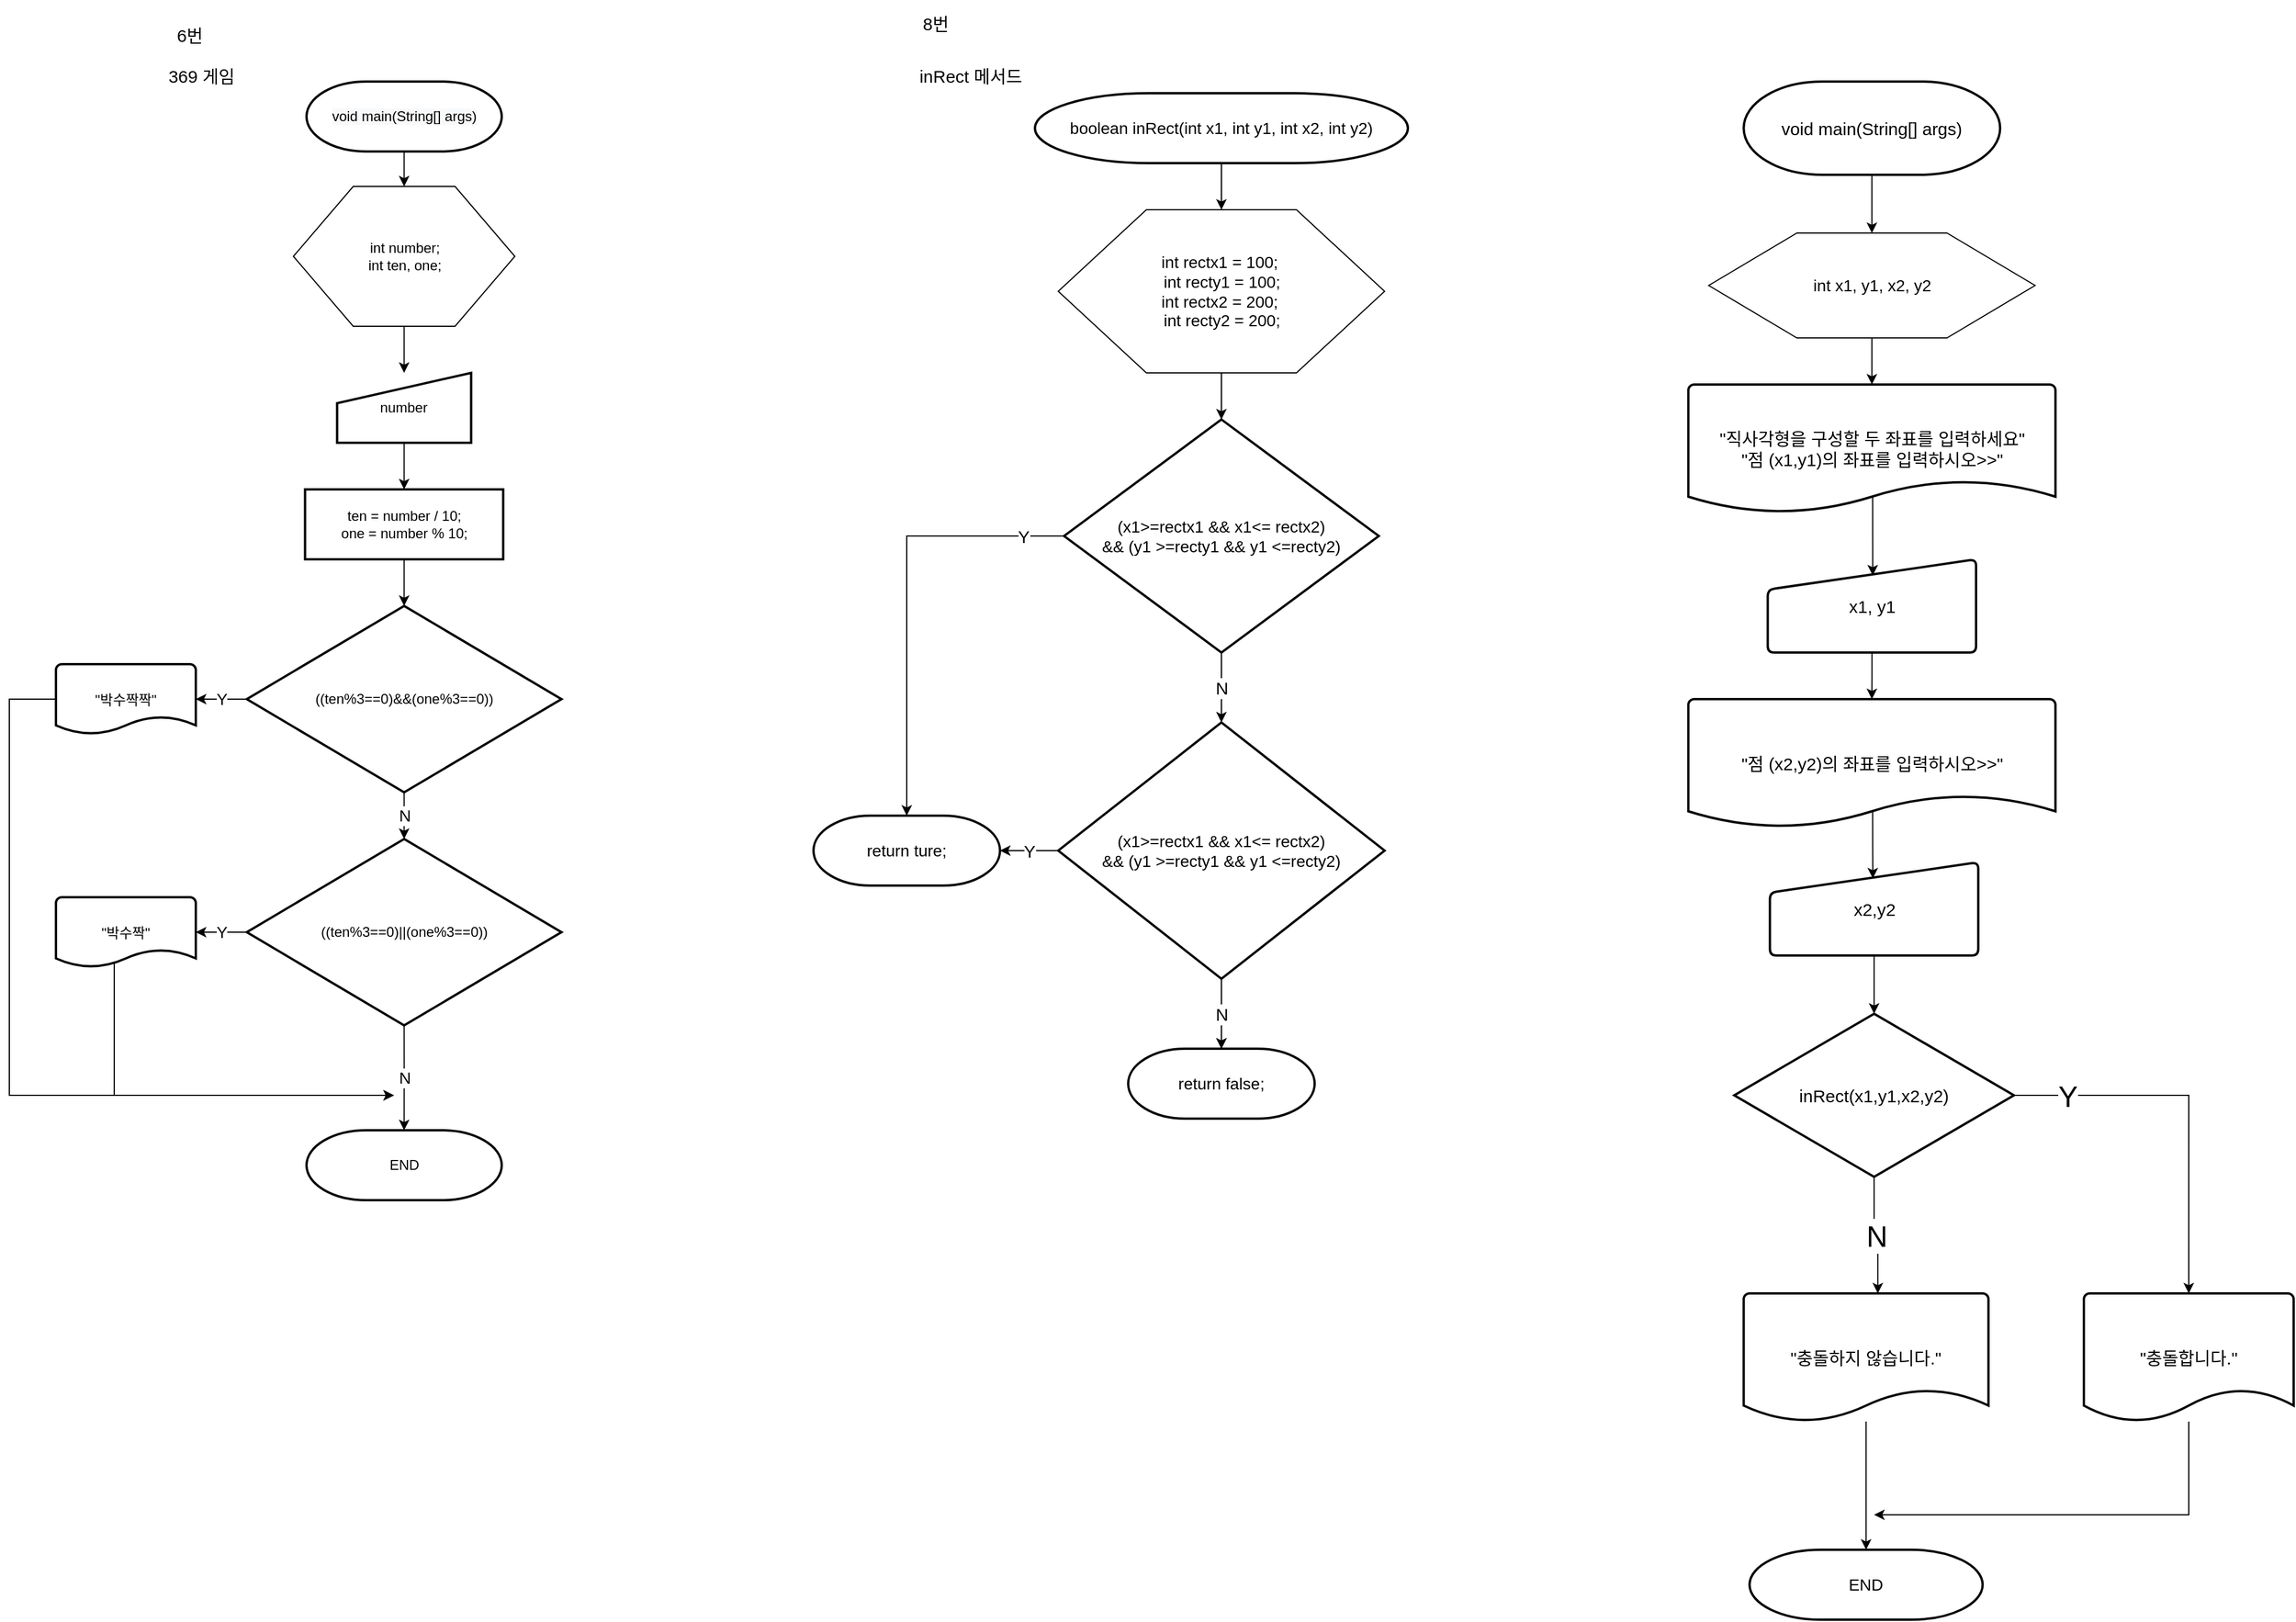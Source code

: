<mxfile version="14.4.4" type="github">
  <diagram id="C5RBs43oDa-KdzZeNtuy" name="Page-1">
    <mxGraphModel dx="2370" dy="1323" grid="1" gridSize="10" guides="1" tooltips="1" connect="1" arrows="1" fold="1" page="1" pageScale="1" pageWidth="827" pageHeight="1169" math="0" shadow="0">
      <root>
        <mxCell id="WIyWlLk6GJQsqaUBKTNV-0" />
        <mxCell id="WIyWlLk6GJQsqaUBKTNV-1" parent="WIyWlLk6GJQsqaUBKTNV-0" />
        <mxCell id="5tqb1Q8tlAFIYyy0v0kL-23" style="edgeStyle=orthogonalEdgeStyle;rounded=0;orthogonalLoop=1;jettySize=auto;html=1;entryX=0.5;entryY=0;entryDx=0;entryDy=0;fontSize=14;" edge="1" parent="WIyWlLk6GJQsqaUBKTNV-1" source="5tqb1Q8tlAFIYyy0v0kL-1" target="5tqb1Q8tlAFIYyy0v0kL-2">
          <mxGeometry relative="1" as="geometry" />
        </mxCell>
        <mxCell id="5tqb1Q8tlAFIYyy0v0kL-1" value="int number;&lt;br&gt;int ten, one;" style="verticalLabelPosition=middle;verticalAlign=middle;html=1;shape=hexagon;perimeter=hexagonPerimeter2;arcSize=6;size=0.27;labelPosition=center;align=center;" vertex="1" parent="WIyWlLk6GJQsqaUBKTNV-1">
          <mxGeometry x="343.75" y="160" width="190" height="120" as="geometry" />
        </mxCell>
        <mxCell id="5tqb1Q8tlAFIYyy0v0kL-24" style="edgeStyle=orthogonalEdgeStyle;rounded=0;orthogonalLoop=1;jettySize=auto;html=1;exitX=0.5;exitY=1;exitDx=0;exitDy=0;entryX=0.5;entryY=0;entryDx=0;entryDy=0;fontSize=14;" edge="1" parent="WIyWlLk6GJQsqaUBKTNV-1" source="5tqb1Q8tlAFIYyy0v0kL-2" target="5tqb1Q8tlAFIYyy0v0kL-4">
          <mxGeometry relative="1" as="geometry" />
        </mxCell>
        <mxCell id="5tqb1Q8tlAFIYyy0v0kL-2" value="number" style="html=1;strokeWidth=2;shape=manualInput;whiteSpace=wrap;rounded=1;size=26;arcSize=0;" vertex="1" parent="WIyWlLk6GJQsqaUBKTNV-1">
          <mxGeometry x="381.25" y="320" width="115" height="60" as="geometry" />
        </mxCell>
        <mxCell id="5tqb1Q8tlAFIYyy0v0kL-25" style="edgeStyle=orthogonalEdgeStyle;rounded=0;orthogonalLoop=1;jettySize=auto;html=1;exitX=0.5;exitY=1;exitDx=0;exitDy=0;entryX=0.5;entryY=0;entryDx=0;entryDy=0;entryPerimeter=0;fontSize=14;" edge="1" parent="WIyWlLk6GJQsqaUBKTNV-1" source="5tqb1Q8tlAFIYyy0v0kL-4" target="5tqb1Q8tlAFIYyy0v0kL-5">
          <mxGeometry relative="1" as="geometry" />
        </mxCell>
        <mxCell id="5tqb1Q8tlAFIYyy0v0kL-4" value="ten = number / 10;&lt;br&gt;one = number % 10;" style="rounded=1;whiteSpace=wrap;html=1;absoluteArcSize=1;arcSize=0;strokeWidth=2;" vertex="1" parent="WIyWlLk6GJQsqaUBKTNV-1">
          <mxGeometry x="353.75" y="420" width="170" height="60" as="geometry" />
        </mxCell>
        <mxCell id="5tqb1Q8tlAFIYyy0v0kL-19" value="Y" style="edgeStyle=orthogonalEdgeStyle;rounded=0;orthogonalLoop=1;jettySize=auto;html=1;exitX=0;exitY=0.5;exitDx=0;exitDy=0;exitPerimeter=0;entryX=1;entryY=0.5;entryDx=0;entryDy=0;entryPerimeter=0;fontSize=14;" edge="1" parent="WIyWlLk6GJQsqaUBKTNV-1" source="5tqb1Q8tlAFIYyy0v0kL-5" target="5tqb1Q8tlAFIYyy0v0kL-18">
          <mxGeometry relative="1" as="geometry" />
        </mxCell>
        <mxCell id="5tqb1Q8tlAFIYyy0v0kL-20" value="N" style="edgeStyle=orthogonalEdgeStyle;rounded=0;orthogonalLoop=1;jettySize=auto;html=1;exitX=0.5;exitY=1;exitDx=0;exitDy=0;exitPerimeter=0;entryX=0.5;entryY=0;entryDx=0;entryDy=0;entryPerimeter=0;fontSize=14;" edge="1" parent="WIyWlLk6GJQsqaUBKTNV-1" source="5tqb1Q8tlAFIYyy0v0kL-5" target="5tqb1Q8tlAFIYyy0v0kL-7">
          <mxGeometry relative="1" as="geometry" />
        </mxCell>
        <mxCell id="5tqb1Q8tlAFIYyy0v0kL-5" value="((ten%3==0)&amp;amp;&amp;amp;(one%3==0))" style="strokeWidth=2;html=1;shape=mxgraph.flowchart.decision;whiteSpace=wrap;" vertex="1" parent="WIyWlLk6GJQsqaUBKTNV-1">
          <mxGeometry x="303.75" y="520" width="270" height="160" as="geometry" />
        </mxCell>
        <mxCell id="5tqb1Q8tlAFIYyy0v0kL-14" value="N" style="edgeStyle=orthogonalEdgeStyle;rounded=0;orthogonalLoop=1;jettySize=auto;html=1;exitX=0.5;exitY=1;exitDx=0;exitDy=0;exitPerimeter=0;fontSize=14;" edge="1" parent="WIyWlLk6GJQsqaUBKTNV-1" source="5tqb1Q8tlAFIYyy0v0kL-7" target="5tqb1Q8tlAFIYyy0v0kL-12">
          <mxGeometry relative="1" as="geometry" />
        </mxCell>
        <mxCell id="5tqb1Q8tlAFIYyy0v0kL-15" value="Y" style="edgeStyle=orthogonalEdgeStyle;rounded=0;orthogonalLoop=1;jettySize=auto;html=1;exitX=0;exitY=0.5;exitDx=0;exitDy=0;exitPerimeter=0;entryX=1;entryY=0.5;entryDx=0;entryDy=0;fontSize=14;" edge="1" parent="WIyWlLk6GJQsqaUBKTNV-1" source="5tqb1Q8tlAFIYyy0v0kL-7">
          <mxGeometry relative="1" as="geometry">
            <mxPoint x="260" y="800" as="targetPoint" />
          </mxGeometry>
        </mxCell>
        <mxCell id="5tqb1Q8tlAFIYyy0v0kL-7" value="((ten%3==0)||(one%3==0))" style="strokeWidth=2;html=1;shape=mxgraph.flowchart.decision;whiteSpace=wrap;" vertex="1" parent="WIyWlLk6GJQsqaUBKTNV-1">
          <mxGeometry x="303.75" y="720" width="270" height="160" as="geometry" />
        </mxCell>
        <mxCell id="5tqb1Q8tlAFIYyy0v0kL-16" style="edgeStyle=orthogonalEdgeStyle;rounded=0;orthogonalLoop=1;jettySize=auto;html=1;fontSize=14;exitX=0.475;exitY=0.9;exitDx=0;exitDy=0;exitPerimeter=0;" edge="1" parent="WIyWlLk6GJQsqaUBKTNV-1" source="5tqb1Q8tlAFIYyy0v0kL-17">
          <mxGeometry relative="1" as="geometry">
            <mxPoint x="430" y="940" as="targetPoint" />
            <mxPoint x="175" y="835" as="sourcePoint" />
            <Array as="points">
              <mxPoint x="190" y="824" />
              <mxPoint x="190" y="940" />
            </Array>
          </mxGeometry>
        </mxCell>
        <mxCell id="5tqb1Q8tlAFIYyy0v0kL-22" style="edgeStyle=orthogonalEdgeStyle;rounded=0;orthogonalLoop=1;jettySize=auto;html=1;exitX=0.5;exitY=1;exitDx=0;exitDy=0;exitPerimeter=0;entryX=0.5;entryY=0;entryDx=0;entryDy=0;fontSize=14;" edge="1" parent="WIyWlLk6GJQsqaUBKTNV-1" source="5tqb1Q8tlAFIYyy0v0kL-11" target="5tqb1Q8tlAFIYyy0v0kL-1">
          <mxGeometry relative="1" as="geometry" />
        </mxCell>
        <mxCell id="5tqb1Q8tlAFIYyy0v0kL-11" value="&#xa;&#xa;&lt;span style=&quot;color: rgb(0, 0, 0); font-family: helvetica; font-size: 12px; font-style: normal; font-weight: 400; letter-spacing: normal; text-align: center; text-indent: 0px; text-transform: none; word-spacing: 0px; background-color: rgb(248, 249, 250); display: inline; float: none;&quot;&gt;void main(String[] args)&lt;/span&gt;&#xa;&#xa;" style="strokeWidth=2;html=1;shape=mxgraph.flowchart.terminator;whiteSpace=wrap;" vertex="1" parent="WIyWlLk6GJQsqaUBKTNV-1">
          <mxGeometry x="355" y="70" width="167.5" height="60" as="geometry" />
        </mxCell>
        <mxCell id="5tqb1Q8tlAFIYyy0v0kL-12" value="END" style="strokeWidth=2;html=1;shape=mxgraph.flowchart.terminator;whiteSpace=wrap;" vertex="1" parent="WIyWlLk6GJQsqaUBKTNV-1">
          <mxGeometry x="355" y="970" width="167.5" height="60" as="geometry" />
        </mxCell>
        <mxCell id="5tqb1Q8tlAFIYyy0v0kL-17" value="&lt;span style=&quot;font-size: 12px&quot;&gt;&quot;박수짝&quot;&lt;/span&gt;" style="strokeWidth=2;html=1;shape=mxgraph.flowchart.document2;whiteSpace=wrap;size=0.25;fontSize=14;" vertex="1" parent="WIyWlLk6GJQsqaUBKTNV-1">
          <mxGeometry x="140" y="770" width="120" height="60" as="geometry" />
        </mxCell>
        <mxCell id="5tqb1Q8tlAFIYyy0v0kL-21" style="edgeStyle=orthogonalEdgeStyle;rounded=0;orthogonalLoop=1;jettySize=auto;html=1;fontSize=14;" edge="1" parent="WIyWlLk6GJQsqaUBKTNV-1" source="5tqb1Q8tlAFIYyy0v0kL-18">
          <mxGeometry relative="1" as="geometry">
            <mxPoint x="430" y="940" as="targetPoint" />
            <Array as="points">
              <mxPoint x="100" y="600" />
              <mxPoint x="100" y="940" />
            </Array>
          </mxGeometry>
        </mxCell>
        <mxCell id="5tqb1Q8tlAFIYyy0v0kL-18" value="&lt;span style=&quot;font-size: 12px&quot;&gt;&quot;박수짝짝&quot;&lt;/span&gt;" style="strokeWidth=2;html=1;shape=mxgraph.flowchart.document2;whiteSpace=wrap;size=0.25;fontSize=14;" vertex="1" parent="WIyWlLk6GJQsqaUBKTNV-1">
          <mxGeometry x="140" y="570" width="120" height="60" as="geometry" />
        </mxCell>
        <mxCell id="5tqb1Q8tlAFIYyy0v0kL-40" style="edgeStyle=orthogonalEdgeStyle;rounded=0;orthogonalLoop=1;jettySize=auto;html=1;entryX=0.5;entryY=0;entryDx=0;entryDy=0;fontSize=14;" edge="1" parent="WIyWlLk6GJQsqaUBKTNV-1" source="5tqb1Q8tlAFIYyy0v0kL-41" target="5tqb1Q8tlAFIYyy0v0kL-43">
          <mxGeometry relative="1" as="geometry" />
        </mxCell>
        <mxCell id="5tqb1Q8tlAFIYyy0v0kL-41" value="boolean inRect(int x1, int y1, int x2, int y2)" style="strokeWidth=2;html=1;shape=mxgraph.flowchart.terminator;whiteSpace=wrap;fontSize=14;" vertex="1" parent="WIyWlLk6GJQsqaUBKTNV-1">
          <mxGeometry x="980" y="80" width="320" height="60" as="geometry" />
        </mxCell>
        <mxCell id="5tqb1Q8tlAFIYyy0v0kL-42" style="edgeStyle=orthogonalEdgeStyle;rounded=0;orthogonalLoop=1;jettySize=auto;html=1;exitX=0.5;exitY=1;exitDx=0;exitDy=0;entryX=0.5;entryY=0;entryDx=0;entryDy=0;entryPerimeter=0;fontSize=14;" edge="1" parent="WIyWlLk6GJQsqaUBKTNV-1" source="5tqb1Q8tlAFIYyy0v0kL-43" target="5tqb1Q8tlAFIYyy0v0kL-46">
          <mxGeometry relative="1" as="geometry" />
        </mxCell>
        <mxCell id="5tqb1Q8tlAFIYyy0v0kL-43" value="int rectx1 = 100;&amp;nbsp;&lt;br&gt;int recty1 = 100;&lt;br&gt;int rectx2 = 200;&amp;nbsp;&lt;br&gt;int recty2 = 200;" style="verticalLabelPosition=middle;verticalAlign=middle;html=1;shape=hexagon;perimeter=hexagonPerimeter2;arcSize=6;size=0.27;fontSize=14;labelPosition=center;align=center;" vertex="1" parent="WIyWlLk6GJQsqaUBKTNV-1">
          <mxGeometry x="1000" y="180" width="280" height="140" as="geometry" />
        </mxCell>
        <mxCell id="5tqb1Q8tlAFIYyy0v0kL-44" value="N" style="edgeStyle=orthogonalEdgeStyle;rounded=0;orthogonalLoop=1;jettySize=auto;html=1;exitX=0.5;exitY=1;exitDx=0;exitDy=0;exitPerimeter=0;fontSize=15;" edge="1" parent="WIyWlLk6GJQsqaUBKTNV-1" source="5tqb1Q8tlAFIYyy0v0kL-46" target="5tqb1Q8tlAFIYyy0v0kL-50">
          <mxGeometry relative="1" as="geometry" />
        </mxCell>
        <mxCell id="5tqb1Q8tlAFIYyy0v0kL-45" value="Y" style="edgeStyle=orthogonalEdgeStyle;rounded=0;orthogonalLoop=1;jettySize=auto;html=1;exitX=0;exitY=0.5;exitDx=0;exitDy=0;exitPerimeter=0;entryX=0.5;entryY=0;entryDx=0;entryDy=0;entryPerimeter=0;fontSize=15;" edge="1" parent="WIyWlLk6GJQsqaUBKTNV-1" source="5tqb1Q8tlAFIYyy0v0kL-46" target="5tqb1Q8tlAFIYyy0v0kL-52">
          <mxGeometry x="-0.813" relative="1" as="geometry">
            <mxPoint as="offset" />
          </mxGeometry>
        </mxCell>
        <mxCell id="5tqb1Q8tlAFIYyy0v0kL-46" value="(x1&amp;gt;=rectx1 &amp;amp;&amp;amp; x1&amp;lt;= rectx2) &lt;br&gt;&amp;amp;&amp;amp; (y1 &amp;gt;=recty1 &amp;amp;&amp;amp; y1 &amp;lt;=recty2)" style="strokeWidth=2;html=1;shape=mxgraph.flowchart.decision;whiteSpace=wrap;fontSize=14;" vertex="1" parent="WIyWlLk6GJQsqaUBKTNV-1">
          <mxGeometry x="1005" y="360" width="270" height="200" as="geometry" />
        </mxCell>
        <mxCell id="5tqb1Q8tlAFIYyy0v0kL-47" style="edgeStyle=orthogonalEdgeStyle;rounded=0;orthogonalLoop=1;jettySize=auto;html=1;entryX=0.5;entryY=0;entryDx=0;entryDy=0;entryPerimeter=0;fontSize=14;" edge="1" parent="WIyWlLk6GJQsqaUBKTNV-1" source="5tqb1Q8tlAFIYyy0v0kL-50" target="5tqb1Q8tlAFIYyy0v0kL-51">
          <mxGeometry relative="1" as="geometry" />
        </mxCell>
        <mxCell id="5tqb1Q8tlAFIYyy0v0kL-48" value="N" style="edgeStyle=orthogonalEdgeStyle;rounded=0;orthogonalLoop=1;jettySize=auto;html=1;fontSize=15;" edge="1" parent="WIyWlLk6GJQsqaUBKTNV-1" source="5tqb1Q8tlAFIYyy0v0kL-50" target="5tqb1Q8tlAFIYyy0v0kL-51">
          <mxGeometry relative="1" as="geometry" />
        </mxCell>
        <mxCell id="5tqb1Q8tlAFIYyy0v0kL-49" value="Y" style="edgeStyle=orthogonalEdgeStyle;rounded=0;orthogonalLoop=1;jettySize=auto;html=1;entryX=1;entryY=0.5;entryDx=0;entryDy=0;entryPerimeter=0;fontSize=15;" edge="1" parent="WIyWlLk6GJQsqaUBKTNV-1" source="5tqb1Q8tlAFIYyy0v0kL-50" target="5tqb1Q8tlAFIYyy0v0kL-52">
          <mxGeometry relative="1" as="geometry" />
        </mxCell>
        <mxCell id="5tqb1Q8tlAFIYyy0v0kL-50" value="(x1&amp;gt;=rectx1 &amp;amp;&amp;amp; x1&amp;lt;= rectx2) &lt;br&gt;&amp;amp;&amp;amp; (y1 &amp;gt;=recty1 &amp;amp;&amp;amp; y1 &amp;lt;=recty2)" style="strokeWidth=2;html=1;shape=mxgraph.flowchart.decision;whiteSpace=wrap;fontSize=14;" vertex="1" parent="WIyWlLk6GJQsqaUBKTNV-1">
          <mxGeometry x="1000" y="620" width="280" height="220" as="geometry" />
        </mxCell>
        <mxCell id="5tqb1Q8tlAFIYyy0v0kL-51" value="return false;" style="strokeWidth=2;html=1;shape=mxgraph.flowchart.terminator;whiteSpace=wrap;fontSize=14;" vertex="1" parent="WIyWlLk6GJQsqaUBKTNV-1">
          <mxGeometry x="1060" y="900" width="160" height="60" as="geometry" />
        </mxCell>
        <mxCell id="5tqb1Q8tlAFIYyy0v0kL-52" value="return ture;" style="strokeWidth=2;html=1;shape=mxgraph.flowchart.terminator;whiteSpace=wrap;fontSize=14;" vertex="1" parent="WIyWlLk6GJQsqaUBKTNV-1">
          <mxGeometry x="790" y="700" width="160" height="60" as="geometry" />
        </mxCell>
        <mxCell id="5tqb1Q8tlAFIYyy0v0kL-53" value="369 게임" style="text;html=1;strokeColor=none;fillColor=none;align=center;verticalAlign=middle;whiteSpace=wrap;rounded=0;fontSize=15;" vertex="1" parent="WIyWlLk6GJQsqaUBKTNV-1">
          <mxGeometry x="190" y="10" width="150" height="110" as="geometry" />
        </mxCell>
        <mxCell id="5tqb1Q8tlAFIYyy0v0kL-54" value="inRect 메서드" style="text;html=1;strokeColor=none;fillColor=none;align=center;verticalAlign=middle;whiteSpace=wrap;rounded=0;fontSize=15;" vertex="1" parent="WIyWlLk6GJQsqaUBKTNV-1">
          <mxGeometry x="870" y="30" width="110" height="70" as="geometry" />
        </mxCell>
        <mxCell id="5tqb1Q8tlAFIYyy0v0kL-55" value="8번" style="text;html=1;strokeColor=none;fillColor=none;align=center;verticalAlign=middle;whiteSpace=wrap;rounded=0;fontSize=15;" vertex="1" parent="WIyWlLk6GJQsqaUBKTNV-1">
          <mxGeometry x="860" width="70" height="40" as="geometry" />
        </mxCell>
        <mxCell id="5tqb1Q8tlAFIYyy0v0kL-56" value="6번" style="text;html=1;strokeColor=none;fillColor=none;align=center;verticalAlign=middle;whiteSpace=wrap;rounded=0;fontSize=15;" vertex="1" parent="WIyWlLk6GJQsqaUBKTNV-1">
          <mxGeometry x="220" y="10" width="70" height="40" as="geometry" />
        </mxCell>
        <mxCell id="5tqb1Q8tlAFIYyy0v0kL-72" style="edgeStyle=orthogonalEdgeStyle;rounded=0;orthogonalLoop=1;jettySize=auto;html=1;entryX=0.5;entryY=0;entryDx=0;entryDy=0;fontSize=25;" edge="1" parent="WIyWlLk6GJQsqaUBKTNV-1" source="5tqb1Q8tlAFIYyy0v0kL-57" target="5tqb1Q8tlAFIYyy0v0kL-58">
          <mxGeometry relative="1" as="geometry" />
        </mxCell>
        <mxCell id="5tqb1Q8tlAFIYyy0v0kL-57" value="void main(String[] args)" style="strokeWidth=2;html=1;shape=mxgraph.flowchart.terminator;whiteSpace=wrap;fontSize=15;" vertex="1" parent="WIyWlLk6GJQsqaUBKTNV-1">
          <mxGeometry x="1588.13" y="70" width="220" height="80" as="geometry" />
        </mxCell>
        <mxCell id="5tqb1Q8tlAFIYyy0v0kL-73" style="edgeStyle=orthogonalEdgeStyle;rounded=0;orthogonalLoop=1;jettySize=auto;html=1;exitX=0.5;exitY=1;exitDx=0;exitDy=0;entryX=0.5;entryY=0;entryDx=0;entryDy=0;entryPerimeter=0;fontSize=25;" edge="1" parent="WIyWlLk6GJQsqaUBKTNV-1" source="5tqb1Q8tlAFIYyy0v0kL-58" target="5tqb1Q8tlAFIYyy0v0kL-60">
          <mxGeometry relative="1" as="geometry" />
        </mxCell>
        <mxCell id="5tqb1Q8tlAFIYyy0v0kL-58" value="int x1, y1, x2, y2" style="verticalLabelPosition=middle;verticalAlign=middle;html=1;shape=hexagon;perimeter=hexagonPerimeter2;arcSize=6;size=0.27;fontSize=14;labelPosition=center;align=center;" vertex="1" parent="WIyWlLk6GJQsqaUBKTNV-1">
          <mxGeometry x="1558.13" y="200" width="280" height="90" as="geometry" />
        </mxCell>
        <mxCell id="5tqb1Q8tlAFIYyy0v0kL-75" style="edgeStyle=orthogonalEdgeStyle;rounded=0;orthogonalLoop=1;jettySize=auto;html=1;entryX=0.504;entryY=0.173;entryDx=0;entryDy=0;entryPerimeter=0;fontSize=25;exitX=0.502;exitY=0.879;exitDx=0;exitDy=0;exitPerimeter=0;" edge="1" parent="WIyWlLk6GJQsqaUBKTNV-1" source="5tqb1Q8tlAFIYyy0v0kL-60" target="5tqb1Q8tlAFIYyy0v0kL-62">
          <mxGeometry relative="1" as="geometry" />
        </mxCell>
        <mxCell id="5tqb1Q8tlAFIYyy0v0kL-60" value="&quot;직사각형을 구성할 두 좌표를 입력하세요&quot;&lt;br&gt;&quot;점 (x1,y1)의 좌표를 입력하시오&amp;gt;&amp;gt;&quot;" style="strokeWidth=2;html=1;shape=mxgraph.flowchart.document2;whiteSpace=wrap;size=0.25;fontSize=15;" vertex="1" parent="WIyWlLk6GJQsqaUBKTNV-1">
          <mxGeometry x="1540.63" y="330" width="315" height="110" as="geometry" />
        </mxCell>
        <mxCell id="5tqb1Q8tlAFIYyy0v0kL-77" style="edgeStyle=orthogonalEdgeStyle;rounded=0;orthogonalLoop=1;jettySize=auto;html=1;entryX=0.494;entryY=0.173;entryDx=0;entryDy=0;entryPerimeter=0;fontSize=25;exitX=0.502;exitY=0.866;exitDx=0;exitDy=0;exitPerimeter=0;" edge="1" parent="WIyWlLk6GJQsqaUBKTNV-1" source="5tqb1Q8tlAFIYyy0v0kL-61" target="5tqb1Q8tlAFIYyy0v0kL-64">
          <mxGeometry relative="1" as="geometry" />
        </mxCell>
        <mxCell id="5tqb1Q8tlAFIYyy0v0kL-61" value="&quot;점 (x2,y2)의 좌표를 입력하시오&amp;gt;&amp;gt;&quot;" style="strokeWidth=2;html=1;shape=mxgraph.flowchart.document2;whiteSpace=wrap;size=0.25;fontSize=15;" vertex="1" parent="WIyWlLk6GJQsqaUBKTNV-1">
          <mxGeometry x="1540.62" y="600" width="315" height="110" as="geometry" />
        </mxCell>
        <mxCell id="5tqb1Q8tlAFIYyy0v0kL-79" value="" style="edgeStyle=orthogonalEdgeStyle;rounded=0;orthogonalLoop=1;jettySize=auto;html=1;fontSize=25;" edge="1" parent="WIyWlLk6GJQsqaUBKTNV-1" source="5tqb1Q8tlAFIYyy0v0kL-62" target="5tqb1Q8tlAFIYyy0v0kL-61">
          <mxGeometry relative="1" as="geometry" />
        </mxCell>
        <mxCell id="5tqb1Q8tlAFIYyy0v0kL-62" value="x1, y1" style="html=1;strokeWidth=2;shape=manualInput;whiteSpace=wrap;rounded=1;size=26;arcSize=11;fontSize=15;" vertex="1" parent="WIyWlLk6GJQsqaUBKTNV-1">
          <mxGeometry x="1608.75" y="480" width="178.75" height="80" as="geometry" />
        </mxCell>
        <mxCell id="5tqb1Q8tlAFIYyy0v0kL-80" value="" style="edgeStyle=orthogonalEdgeStyle;rounded=0;orthogonalLoop=1;jettySize=auto;html=1;fontSize=25;" edge="1" parent="WIyWlLk6GJQsqaUBKTNV-1" source="5tqb1Q8tlAFIYyy0v0kL-64" target="5tqb1Q8tlAFIYyy0v0kL-65">
          <mxGeometry relative="1" as="geometry" />
        </mxCell>
        <mxCell id="5tqb1Q8tlAFIYyy0v0kL-64" value="x2,y2" style="html=1;strokeWidth=2;shape=manualInput;whiteSpace=wrap;rounded=1;size=26;arcSize=11;fontSize=15;" vertex="1" parent="WIyWlLk6GJQsqaUBKTNV-1">
          <mxGeometry x="1610.63" y="740" width="178.75" height="80" as="geometry" />
        </mxCell>
        <mxCell id="5tqb1Q8tlAFIYyy0v0kL-69" value="N" style="edgeStyle=orthogonalEdgeStyle;rounded=0;orthogonalLoop=1;jettySize=auto;html=1;entryX=0.548;entryY=0;entryDx=0;entryDy=0;entryPerimeter=0;fontSize=25;" edge="1" parent="WIyWlLk6GJQsqaUBKTNV-1" source="5tqb1Q8tlAFIYyy0v0kL-65" target="5tqb1Q8tlAFIYyy0v0kL-67">
          <mxGeometry relative="1" as="geometry" />
        </mxCell>
        <mxCell id="5tqb1Q8tlAFIYyy0v0kL-65" value="inRect(x1,y1,x2,y2)" style="strokeWidth=2;html=1;shape=mxgraph.flowchart.decision;whiteSpace=wrap;fontSize=15;" vertex="1" parent="WIyWlLk6GJQsqaUBKTNV-1">
          <mxGeometry x="1580.01" y="870" width="240" height="140" as="geometry" />
        </mxCell>
        <mxCell id="5tqb1Q8tlAFIYyy0v0kL-83" style="edgeStyle=orthogonalEdgeStyle;rounded=0;orthogonalLoop=1;jettySize=auto;html=1;fontSize=25;" edge="1" parent="WIyWlLk6GJQsqaUBKTNV-1" source="5tqb1Q8tlAFIYyy0v0kL-66">
          <mxGeometry relative="1" as="geometry">
            <mxPoint x="1700" y="1300" as="targetPoint" />
            <Array as="points">
              <mxPoint x="1970" y="1300" />
            </Array>
          </mxGeometry>
        </mxCell>
        <mxCell id="5tqb1Q8tlAFIYyy0v0kL-66" value="&quot;충돌합니다.&quot;" style="strokeWidth=2;html=1;shape=mxgraph.flowchart.document2;whiteSpace=wrap;size=0.25;fontSize=15;" vertex="1" parent="WIyWlLk6GJQsqaUBKTNV-1">
          <mxGeometry x="1880" y="1110" width="179.99" height="110" as="geometry" />
        </mxCell>
        <mxCell id="5tqb1Q8tlAFIYyy0v0kL-82" style="edgeStyle=orthogonalEdgeStyle;rounded=0;orthogonalLoop=1;jettySize=auto;html=1;entryX=0.5;entryY=0;entryDx=0;entryDy=0;entryPerimeter=0;fontSize=25;" edge="1" parent="WIyWlLk6GJQsqaUBKTNV-1" source="5tqb1Q8tlAFIYyy0v0kL-67" target="5tqb1Q8tlAFIYyy0v0kL-81">
          <mxGeometry relative="1" as="geometry" />
        </mxCell>
        <mxCell id="5tqb1Q8tlAFIYyy0v0kL-67" value="&quot;충돌하지 않습니다.&quot;" style="strokeWidth=2;html=1;shape=mxgraph.flowchart.document2;whiteSpace=wrap;size=0.25;fontSize=15;" vertex="1" parent="WIyWlLk6GJQsqaUBKTNV-1">
          <mxGeometry x="1588.13" y="1110" width="210" height="110" as="geometry" />
        </mxCell>
        <mxCell id="5tqb1Q8tlAFIYyy0v0kL-71" value="Y" style="edgeStyle=orthogonalEdgeStyle;rounded=0;orthogonalLoop=1;jettySize=auto;html=1;exitX=1;exitY=0.5;exitDx=0;exitDy=0;exitPerimeter=0;fontSize=25;entryX=0.5;entryY=0;entryDx=0;entryDy=0;entryPerimeter=0;" edge="1" parent="WIyWlLk6GJQsqaUBKTNV-1" source="5tqb1Q8tlAFIYyy0v0kL-65" target="5tqb1Q8tlAFIYyy0v0kL-66">
          <mxGeometry x="-0.717" relative="1" as="geometry">
            <mxPoint x="1820" y="929" as="sourcePoint" />
            <mxPoint x="1990.5" y="1059" as="targetPoint" />
            <mxPoint as="offset" />
          </mxGeometry>
        </mxCell>
        <mxCell id="5tqb1Q8tlAFIYyy0v0kL-81" value="END" style="strokeWidth=2;html=1;shape=mxgraph.flowchart.terminator;whiteSpace=wrap;fontSize=14;" vertex="1" parent="WIyWlLk6GJQsqaUBKTNV-1">
          <mxGeometry x="1593.14" y="1330" width="199.99" height="60" as="geometry" />
        </mxCell>
      </root>
    </mxGraphModel>
  </diagram>
</mxfile>
